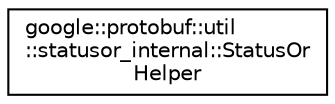digraph "类继承关系图"
{
 // LATEX_PDF_SIZE
  edge [fontname="Helvetica",fontsize="10",labelfontname="Helvetica",labelfontsize="10"];
  node [fontname="Helvetica",fontsize="10",shape=record];
  rankdir="LR";
  Node0 [label="google::protobuf::util\l::statusor_internal::StatusOr\lHelper",height=0.2,width=0.4,color="black", fillcolor="white", style="filled",URL="$classgoogle_1_1protobuf_1_1util_1_1statusor__internal_1_1StatusOrHelper.html",tooltip=" "];
}
